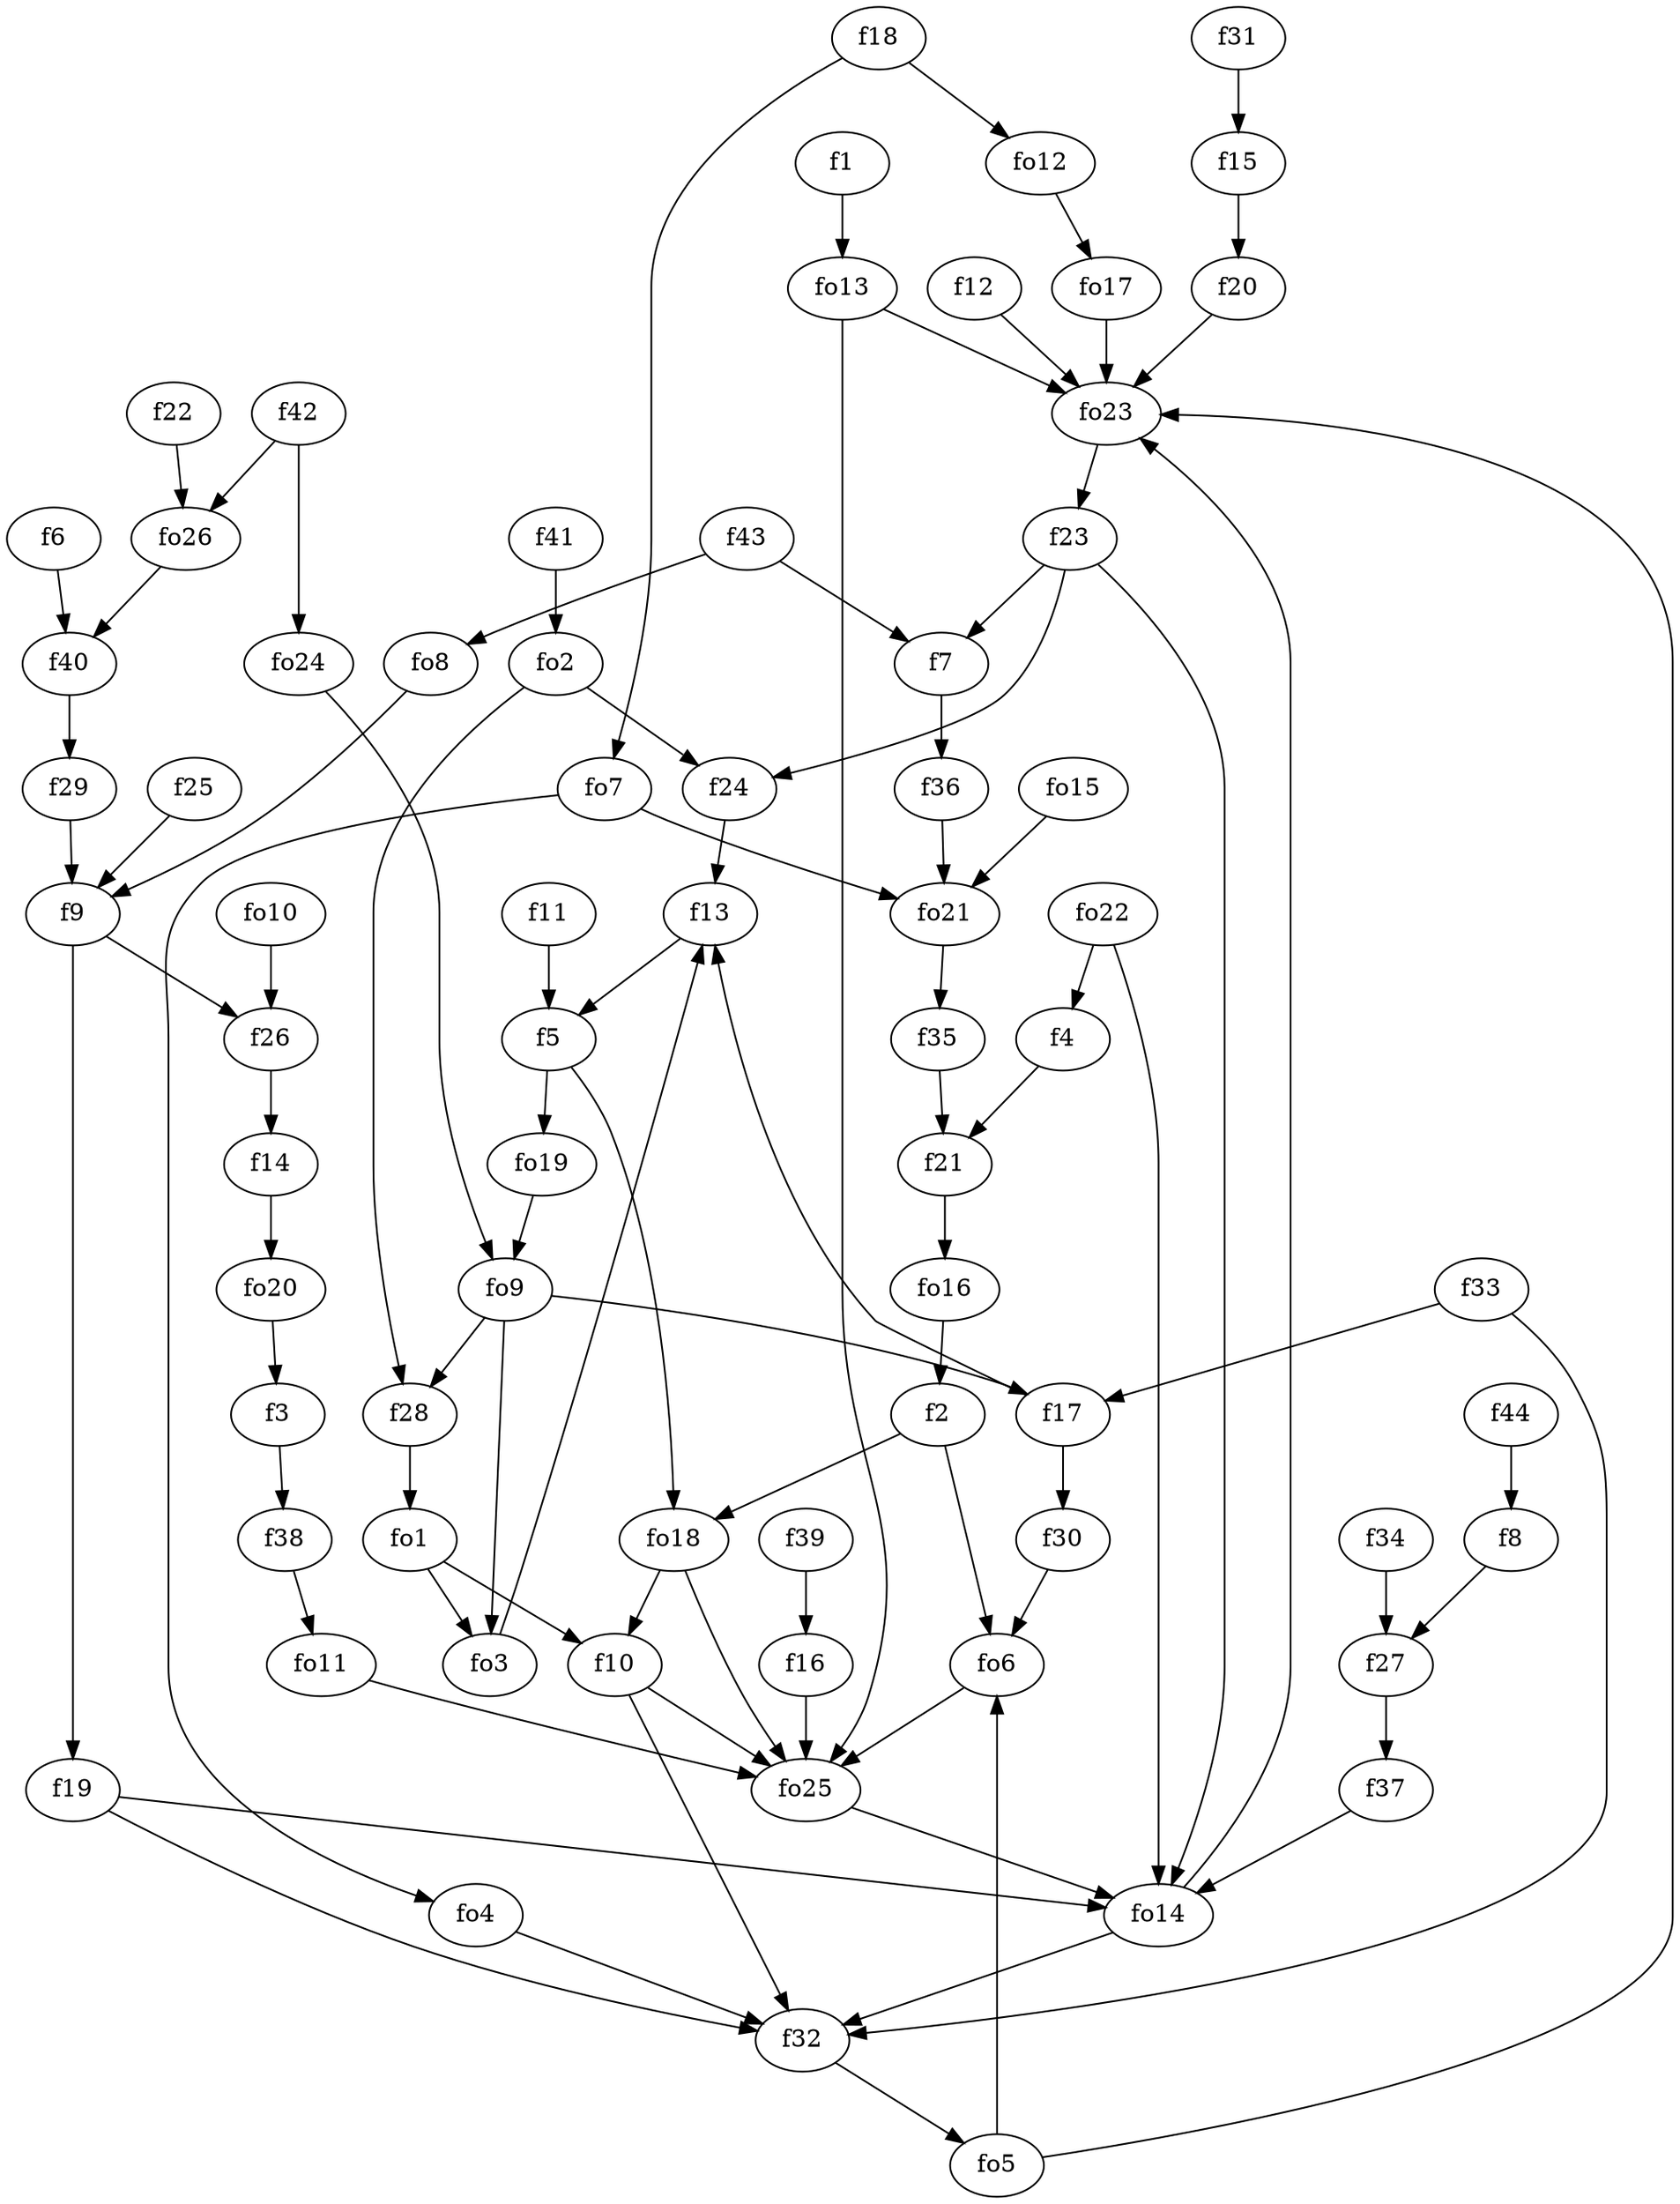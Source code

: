 strict digraph  {
f1;
f2;
f3;
f4;
f5;
f6;
f7;
f8;
f9;
f10;
f11;
f12;
f13;
f14;
f15;
f16;
f17;
f18;
f19;
f20;
f21;
f22;
f23;
f24;
f25;
f26;
f27;
f28;
f29;
f30;
f31;
f32;
f33;
f34;
f35;
f36;
f37;
f38;
f39;
f40;
f41;
f42;
f43;
f44;
fo1;
fo2;
fo3;
fo4;
fo5;
fo6;
fo7;
fo8;
fo9;
fo10;
fo11;
fo12;
fo13;
fo14;
fo15;
fo16;
fo17;
fo18;
fo19;
fo20;
fo21;
fo22;
fo23;
fo24;
fo25;
fo26;
f1 -> fo13  [weight=2];
f2 -> fo6  [weight=2];
f2 -> fo18  [weight=2];
f3 -> f38  [weight=2];
f4 -> f21  [weight=2];
f5 -> fo18  [weight=2];
f5 -> fo19  [weight=2];
f6 -> f40  [weight=2];
f7 -> f36  [weight=2];
f8 -> f27  [weight=2];
f9 -> f26  [weight=2];
f9 -> f19  [weight=2];
f10 -> fo25  [weight=2];
f10 -> f32  [weight=2];
f11 -> f5  [weight=2];
f12 -> fo23  [weight=2];
f13 -> f5  [weight=2];
f14 -> fo20  [weight=2];
f15 -> f20  [weight=2];
f16 -> fo25  [weight=2];
f17 -> f13  [weight=2];
f17 -> f30  [weight=2];
f18 -> fo7  [weight=2];
f18 -> fo12  [weight=2];
f19 -> f32  [weight=2];
f19 -> fo14  [weight=2];
f20 -> fo23  [weight=2];
f21 -> fo16  [weight=2];
f22 -> fo26  [weight=2];
f23 -> f7  [weight=2];
f23 -> f24  [weight=2];
f23 -> fo14  [weight=2];
f24 -> f13  [weight=2];
f25 -> f9  [weight=2];
f26 -> f14  [weight=2];
f27 -> f37  [weight=2];
f28 -> fo1  [weight=2];
f29 -> f9  [weight=2];
f30 -> fo6  [weight=2];
f31 -> f15  [weight=2];
f32 -> fo5  [weight=2];
f33 -> f32  [weight=2];
f33 -> f17  [weight=2];
f34 -> f27  [weight=2];
f35 -> f21  [weight=2];
f36 -> fo21  [weight=2];
f37 -> fo14  [weight=2];
f38 -> fo11  [weight=2];
f39 -> f16  [weight=2];
f40 -> f29  [weight=2];
f41 -> fo2  [weight=2];
f42 -> fo24  [weight=2];
f42 -> fo26  [weight=2];
f43 -> f7  [weight=2];
f43 -> fo8  [weight=2];
f44 -> f8  [weight=2];
fo1 -> f10  [weight=2];
fo1 -> fo3  [weight=2];
fo2 -> f28  [weight=2];
fo2 -> f24  [weight=2];
fo3 -> f13  [weight=2];
fo4 -> f32  [weight=2];
fo5 -> fo6  [weight=2];
fo5 -> fo23  [weight=2];
fo6 -> fo25  [weight=2];
fo7 -> fo21  [weight=2];
fo7 -> fo4  [weight=2];
fo8 -> f9  [weight=2];
fo9 -> f17  [weight=2];
fo9 -> fo3  [weight=2];
fo9 -> f28  [weight=2];
fo10 -> f26  [weight=2];
fo11 -> fo25  [weight=2];
fo12 -> fo17  [weight=2];
fo13 -> fo23  [weight=2];
fo13 -> fo25  [weight=2];
fo14 -> fo23  [weight=2];
fo14 -> f32  [weight=2];
fo15 -> fo21  [weight=2];
fo16 -> f2  [weight=2];
fo17 -> fo23  [weight=2];
fo18 -> fo25  [weight=2];
fo18 -> f10  [weight=2];
fo19 -> fo9  [weight=2];
fo20 -> f3  [weight=2];
fo21 -> f35  [weight=2];
fo22 -> fo14  [weight=2];
fo22 -> f4  [weight=2];
fo23 -> f23  [weight=2];
fo24 -> fo9  [weight=2];
fo25 -> fo14  [weight=2];
fo26 -> f40  [weight=2];
}
